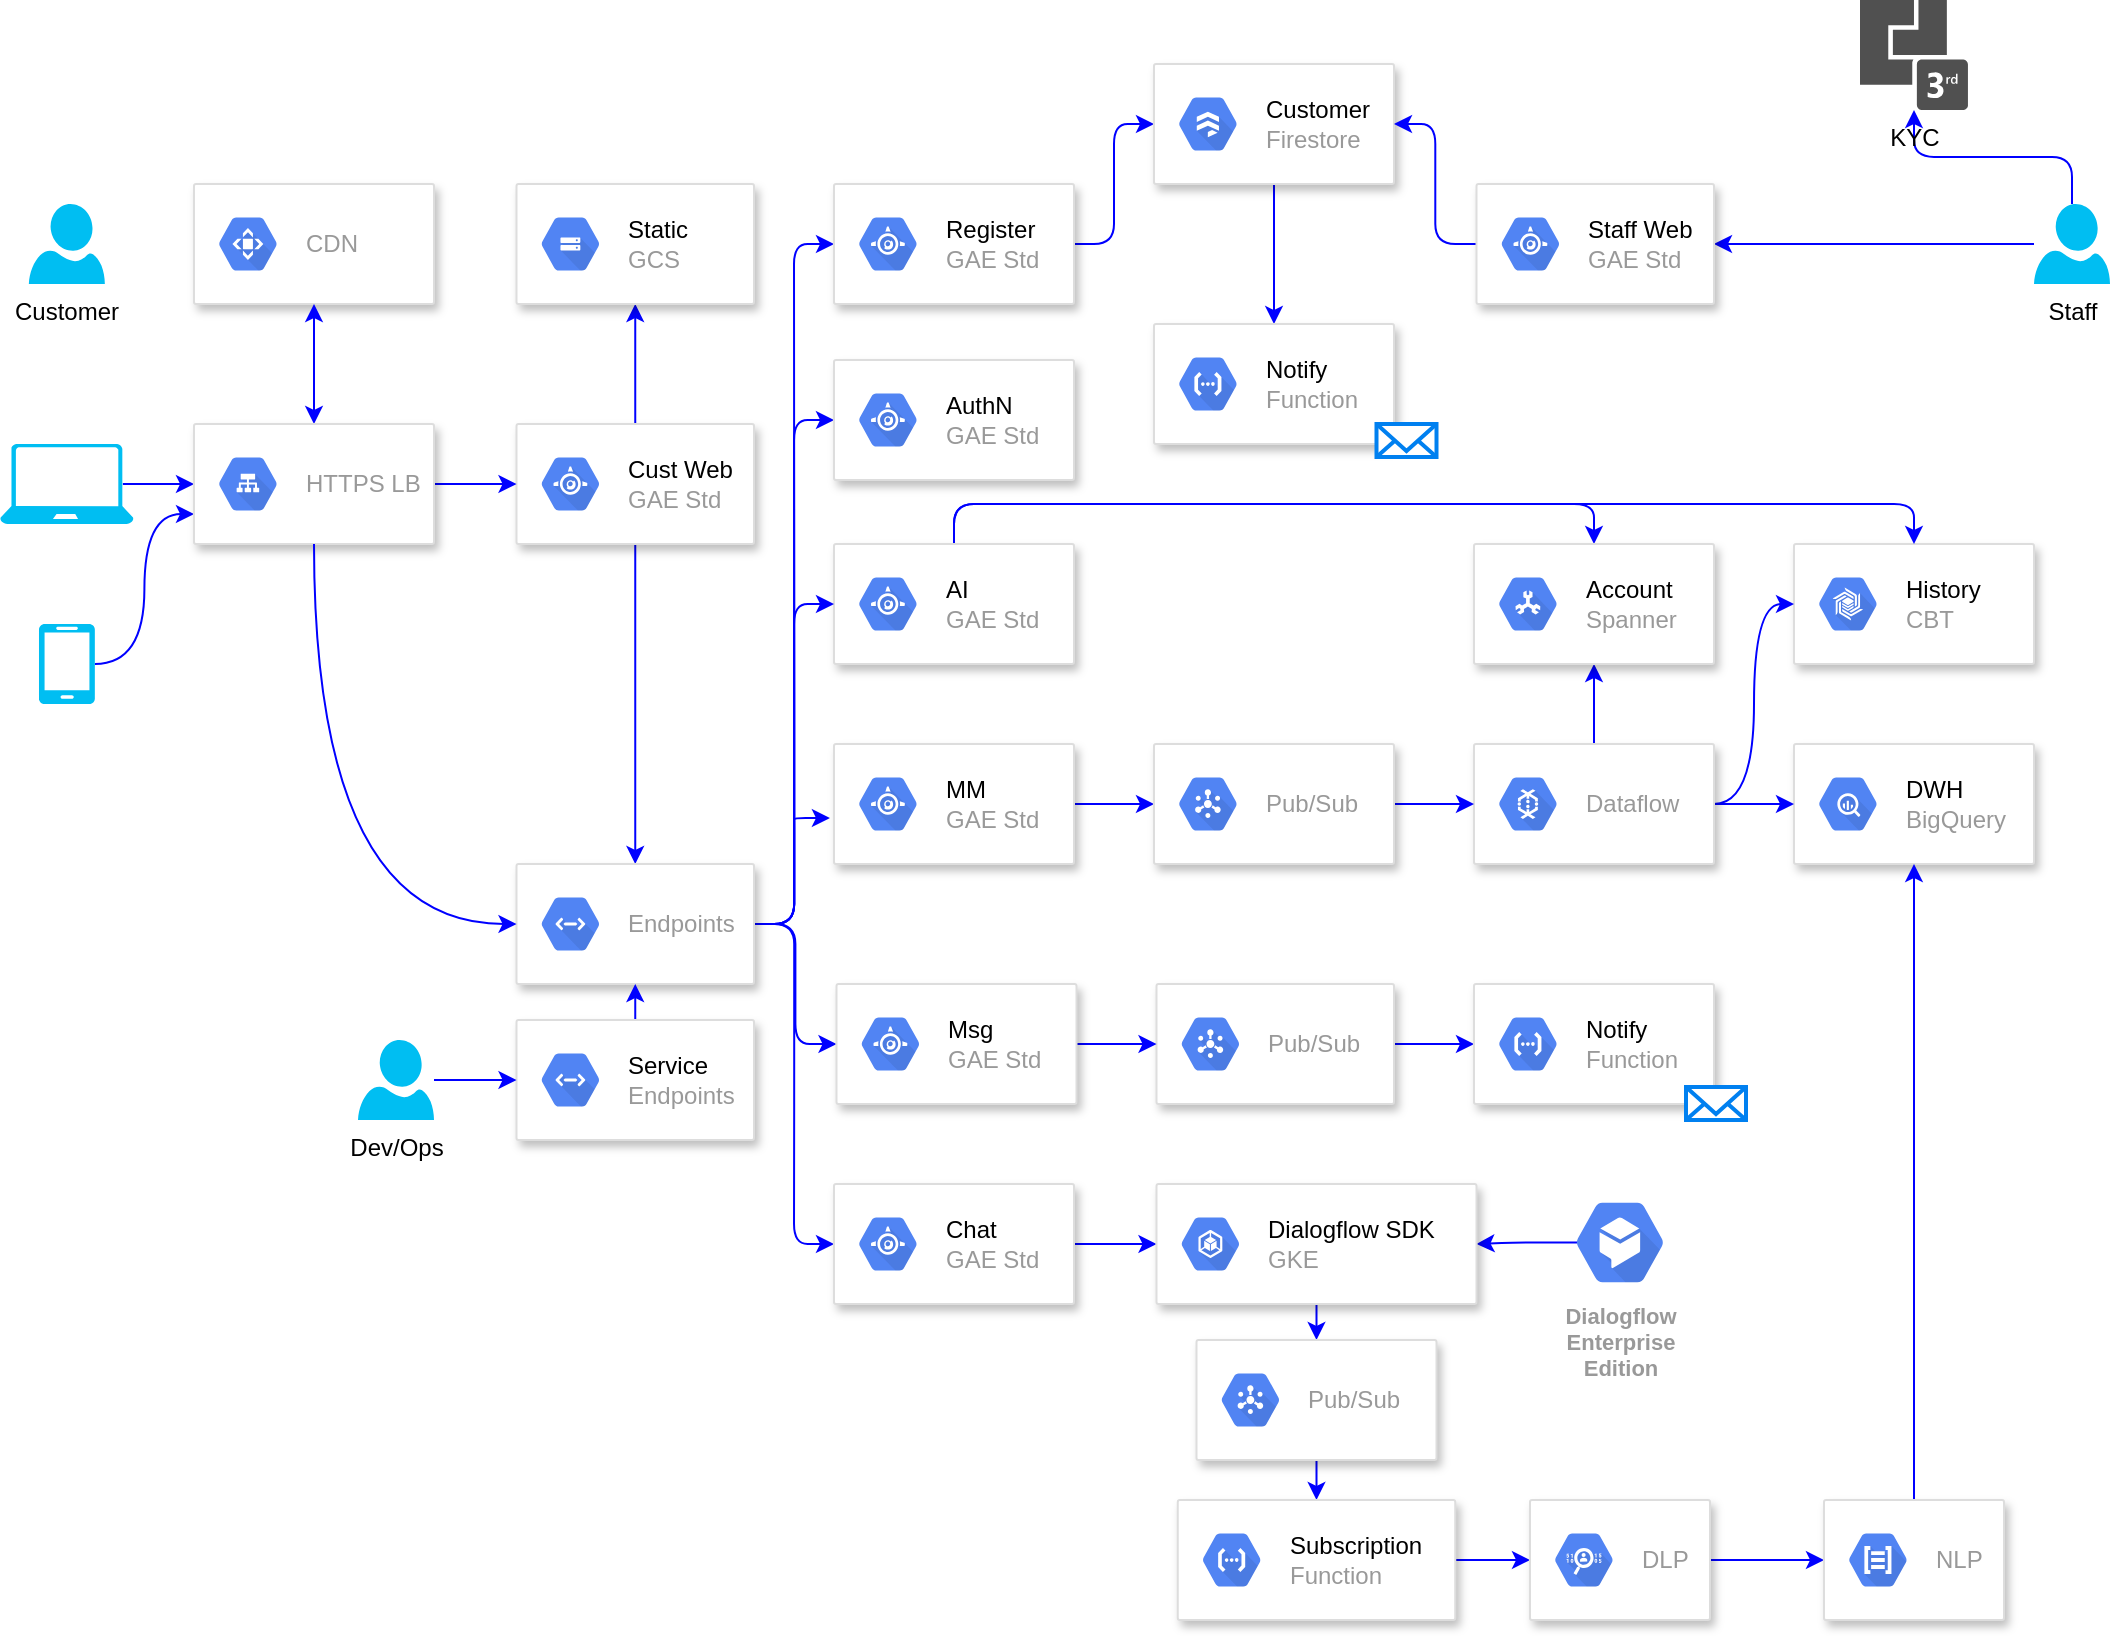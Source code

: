 <mxfile version="14.6.9" type="github" pages="2">
  <diagram id="7NOKJoxBeWocO0zpXVM_" name="MoonBank">
    <mxGraphModel dx="1420" dy="865" grid="1" gridSize="10" guides="1" tooltips="1" connect="1" arrows="1" fold="1" page="1" pageScale="1" pageWidth="1100" pageHeight="850" math="0" shadow="0">
      <root>
        <mxCell id="w8XVWNWsTbKyDXxL2xs8-0" />
        <mxCell id="w8XVWNWsTbKyDXxL2xs8-1" parent="w8XVWNWsTbKyDXxL2xs8-0" />
        <mxCell id="w8XVWNWsTbKyDXxL2xs8-16" value="" style="strokeColor=#dddddd;shadow=1;strokeWidth=1;rounded=1;absoluteArcSize=1;arcSize=2;" parent="w8XVWNWsTbKyDXxL2xs8-1" vertex="1">
          <mxGeometry x="920" y="282" width="120" height="60" as="geometry" />
        </mxCell>
        <mxCell id="w8XVWNWsTbKyDXxL2xs8-17" value="&lt;font color=&quot;#000000&quot;&gt;History&lt;br&gt;&lt;/font&gt;CBT" style="dashed=0;connectable=0;html=1;fillColor=#5184F3;strokeColor=none;shape=mxgraph.gcp2.hexIcon;prIcon=cloud_bigtable;part=1;labelPosition=right;verticalLabelPosition=middle;align=left;verticalAlign=middle;spacingLeft=5;fontColor=#999999;fontSize=12;" parent="w8XVWNWsTbKyDXxL2xs8-16" vertex="1">
          <mxGeometry y="0.5" width="44" height="39" relative="1" as="geometry">
            <mxPoint x="5" y="-19.5" as="offset" />
          </mxGeometry>
        </mxCell>
        <mxCell id="w8XVWNWsTbKyDXxL2xs8-22" value="" style="strokeColor=#dddddd;shadow=1;strokeWidth=1;rounded=1;absoluteArcSize=1;arcSize=2;" parent="w8XVWNWsTbKyDXxL2xs8-1" vertex="1">
          <mxGeometry x="920" y="382" width="120" height="60" as="geometry" />
        </mxCell>
        <mxCell id="w8XVWNWsTbKyDXxL2xs8-23" value="&lt;font color=&quot;#000000&quot;&gt;DWH&lt;/font&gt;&lt;br&gt;BigQuery" style="dashed=0;connectable=0;html=1;fillColor=#5184F3;strokeColor=none;shape=mxgraph.gcp2.hexIcon;prIcon=bigquery;part=1;labelPosition=right;verticalLabelPosition=middle;align=left;verticalAlign=middle;spacingLeft=5;fontColor=#999999;fontSize=12;" parent="w8XVWNWsTbKyDXxL2xs8-22" vertex="1">
          <mxGeometry y="0.5" width="44" height="39" relative="1" as="geometry">
            <mxPoint x="5" y="-19.5" as="offset" />
          </mxGeometry>
        </mxCell>
        <mxCell id="Zwh_xfM-_3h61Ws-3dWn-141" style="edgeStyle=orthogonalEdgeStyle;curved=1;orthogonalLoop=1;jettySize=auto;html=1;exitX=1;exitY=0.5;exitDx=0;exitDy=0;entryX=0;entryY=0.5;entryDx=0;entryDy=0;startArrow=none;startFill=0;strokeColor=#0000FF;" parent="w8XVWNWsTbKyDXxL2xs8-1" source="w8XVWNWsTbKyDXxL2xs8-24" target="w8XVWNWsTbKyDXxL2xs8-16" edge="1">
          <mxGeometry relative="1" as="geometry" />
        </mxCell>
        <mxCell id="Zwh_xfM-_3h61Ws-3dWn-147" style="edgeStyle=orthogonalEdgeStyle;rounded=1;orthogonalLoop=1;jettySize=auto;html=1;exitX=0.5;exitY=0;exitDx=0;exitDy=0;entryX=0.5;entryY=1;entryDx=0;entryDy=0;startArrow=none;startFill=0;strokeColor=#0000FF;" parent="w8XVWNWsTbKyDXxL2xs8-1" source="w8XVWNWsTbKyDXxL2xs8-24" target="Zwh_xfM-_3h61Ws-3dWn-102" edge="1">
          <mxGeometry relative="1" as="geometry" />
        </mxCell>
        <mxCell id="Zwh_xfM-_3h61Ws-3dWn-148" style="edgeStyle=orthogonalEdgeStyle;rounded=1;orthogonalLoop=1;jettySize=auto;html=1;exitX=1;exitY=0.5;exitDx=0;exitDy=0;entryX=0;entryY=0.5;entryDx=0;entryDy=0;startArrow=none;startFill=0;strokeColor=#0000FF;" parent="w8XVWNWsTbKyDXxL2xs8-1" source="w8XVWNWsTbKyDXxL2xs8-24" target="w8XVWNWsTbKyDXxL2xs8-22" edge="1">
          <mxGeometry relative="1" as="geometry" />
        </mxCell>
        <mxCell id="w8XVWNWsTbKyDXxL2xs8-24" value="" style="strokeColor=#dddddd;shadow=1;strokeWidth=1;rounded=1;absoluteArcSize=1;arcSize=2;" parent="w8XVWNWsTbKyDXxL2xs8-1" vertex="1">
          <mxGeometry x="760" y="382" width="120" height="60" as="geometry" />
        </mxCell>
        <mxCell id="w8XVWNWsTbKyDXxL2xs8-25" value="Dataflow" style="dashed=0;connectable=0;html=1;fillColor=#5184F3;strokeColor=none;shape=mxgraph.gcp2.hexIcon;prIcon=cloud_dataflow;part=1;labelPosition=right;verticalLabelPosition=middle;align=left;verticalAlign=middle;spacingLeft=5;fontColor=#999999;fontSize=12;" parent="w8XVWNWsTbKyDXxL2xs8-24" vertex="1">
          <mxGeometry y="0.5" width="44" height="39" relative="1" as="geometry">
            <mxPoint x="5" y="-19.5" as="offset" />
          </mxGeometry>
        </mxCell>
        <mxCell id="Zwh_xfM-_3h61Ws-3dWn-192" style="edgeStyle=orthogonalEdgeStyle;rounded=1;orthogonalLoop=1;jettySize=auto;html=1;exitX=1;exitY=0.5;exitDx=0;exitDy=0;entryX=0;entryY=0.5;entryDx=0;entryDy=0;startArrow=none;startFill=0;strokeColor=#0000FF;" parent="w8XVWNWsTbKyDXxL2xs8-1" source="w8XVWNWsTbKyDXxL2xs8-26" target="Zwh_xfM-_3h61Ws-3dWn-190" edge="1">
          <mxGeometry relative="1" as="geometry" />
        </mxCell>
        <mxCell id="w8XVWNWsTbKyDXxL2xs8-26" value="" style="strokeColor=#dddddd;shadow=1;strokeWidth=1;rounded=1;absoluteArcSize=1;arcSize=2;" parent="w8XVWNWsTbKyDXxL2xs8-1" vertex="1">
          <mxGeometry x="601.25" y="502" width="118.75" height="60" as="geometry" />
        </mxCell>
        <mxCell id="w8XVWNWsTbKyDXxL2xs8-27" value="Pub/Sub" style="dashed=0;connectable=0;html=1;fillColor=#5184F3;strokeColor=none;shape=mxgraph.gcp2.hexIcon;prIcon=cloud_pubsub;part=1;labelPosition=right;verticalLabelPosition=middle;align=left;verticalAlign=middle;spacingLeft=5;fontColor=#999999;fontSize=12;" parent="w8XVWNWsTbKyDXxL2xs8-26" vertex="1">
          <mxGeometry y="0.5" width="44" height="39" relative="1" as="geometry">
            <mxPoint x="5" y="-19.5" as="offset" />
          </mxGeometry>
        </mxCell>
        <mxCell id="Zwh_xfM-_3h61Ws-3dWn-182" style="edgeStyle=orthogonalEdgeStyle;rounded=1;orthogonalLoop=1;jettySize=auto;html=1;exitX=0.175;exitY=0.5;exitDx=0;exitDy=0;exitPerimeter=0;entryX=1;entryY=0.5;entryDx=0;entryDy=0;startArrow=none;startFill=0;strokeColor=#0000FF;" parent="w8XVWNWsTbKyDXxL2xs8-1" source="w8XVWNWsTbKyDXxL2xs8-30" target="Zwh_xfM-_3h61Ws-3dWn-178" edge="1">
          <mxGeometry relative="1" as="geometry" />
        </mxCell>
        <mxCell id="w8XVWNWsTbKyDXxL2xs8-30" value="Dialogflow&#xa;Enterprise&#xa;Edition" style="html=1;fillColor=#5184F3;strokeColor=none;verticalAlign=top;labelPosition=center;verticalLabelPosition=bottom;align=center;spacingTop=-6;fontSize=11;fontStyle=1;fontColor=#999999;shape=mxgraph.gcp2.hexIcon;prIcon=dialogflow_enterprise_edition" parent="w8XVWNWsTbKyDXxL2xs8-1" vertex="1">
          <mxGeometry x="800" y="602" width="66" height="58.5" as="geometry" />
        </mxCell>
        <mxCell id="w8XVWNWsTbKyDXxL2xs8-38" style="edgeStyle=orthogonalEdgeStyle;rounded=0;orthogonalLoop=1;jettySize=auto;html=1;exitX=0.5;exitY=1;exitDx=0;exitDy=0;entryX=0.5;entryY=1;entryDx=0;entryDy=0;entryPerimeter=0;" parent="w8XVWNWsTbKyDXxL2xs8-1" edge="1">
          <mxGeometry relative="1" as="geometry">
            <mxPoint x="800" y="259.47" as="targetPoint" />
          </mxGeometry>
        </mxCell>
        <mxCell id="Zwh_xfM-_3h61Ws-3dWn-4" value="Customer" style="verticalLabelPosition=bottom;html=1;verticalAlign=top;align=center;strokeColor=none;fillColor=#00BEF2;shape=mxgraph.azure.user;" parent="w8XVWNWsTbKyDXxL2xs8-1" vertex="1">
          <mxGeometry x="37.42" y="112" width="38" height="40" as="geometry" />
        </mxCell>
        <mxCell id="Zwh_xfM-_3h61Ws-3dWn-88" style="edgeStyle=orthogonalEdgeStyle;curved=1;orthogonalLoop=1;jettySize=auto;html=1;exitX=0.5;exitY=0;exitDx=0;exitDy=0;startArrow=none;startFill=0;strokeColor=#0000FF;entryX=0.5;entryY=1;entryDx=0;entryDy=0;" parent="w8XVWNWsTbKyDXxL2xs8-1" source="Zwh_xfM-_3h61Ws-3dWn-10" target="Zwh_xfM-_3h61Ws-3dWn-14" edge="1">
          <mxGeometry relative="1" as="geometry">
            <mxPoint x="341" y="192" as="targetPoint" />
          </mxGeometry>
        </mxCell>
        <mxCell id="Zwh_xfM-_3h61Ws-3dWn-101" style="edgeStyle=orthogonalEdgeStyle;rounded=1;orthogonalLoop=1;jettySize=auto;html=1;startArrow=none;startFill=0;strokeColor=#0000FF;" parent="w8XVWNWsTbKyDXxL2xs8-1" source="Zwh_xfM-_3h61Ws-3dWn-10" target="Zwh_xfM-_3h61Ws-3dWn-43" edge="1">
          <mxGeometry relative="1" as="geometry" />
        </mxCell>
        <mxCell id="Zwh_xfM-_3h61Ws-3dWn-10" value="" style="strokeColor=#dddddd;shadow=1;strokeWidth=1;rounded=1;absoluteArcSize=1;arcSize=2;" parent="w8XVWNWsTbKyDXxL2xs8-1" vertex="1">
          <mxGeometry x="281.25" y="222" width="118.75" height="60" as="geometry" />
        </mxCell>
        <mxCell id="Zwh_xfM-_3h61Ws-3dWn-11" value="&lt;font color=&quot;#000000&quot;&gt;Cust Web&lt;/font&gt;&lt;br&gt;GAE Std" style="dashed=0;connectable=0;html=1;fillColor=#5184F3;strokeColor=none;shape=mxgraph.gcp2.hexIcon;prIcon=app_engine;part=1;labelPosition=right;verticalLabelPosition=middle;align=left;verticalAlign=middle;spacingLeft=5;fontColor=#999999;fontSize=12;" parent="Zwh_xfM-_3h61Ws-3dWn-10" vertex="1">
          <mxGeometry y="0.5" width="44" height="39" relative="1" as="geometry">
            <mxPoint x="5" y="-19.5" as="offset" />
          </mxGeometry>
        </mxCell>
        <mxCell id="Zwh_xfM-_3h61Ws-3dWn-14" value="" style="strokeColor=#dddddd;shadow=1;strokeWidth=1;rounded=1;absoluteArcSize=1;arcSize=2;" parent="w8XVWNWsTbKyDXxL2xs8-1" vertex="1">
          <mxGeometry x="281.25" y="102" width="118.75" height="60" as="geometry" />
        </mxCell>
        <mxCell id="Zwh_xfM-_3h61Ws-3dWn-15" value="&lt;font color=&quot;#000000&quot;&gt;Static&lt;/font&gt;&lt;br&gt;GCS" style="dashed=0;connectable=0;html=1;fillColor=#5184F3;strokeColor=none;shape=mxgraph.gcp2.hexIcon;prIcon=cloud_storage;part=1;labelPosition=right;verticalLabelPosition=middle;align=left;verticalAlign=middle;spacingLeft=5;fontColor=#999999;fontSize=12;" parent="Zwh_xfM-_3h61Ws-3dWn-14" vertex="1">
          <mxGeometry y="0.5" width="44" height="39" relative="1" as="geometry">
            <mxPoint x="5" y="-19.5" as="offset" />
          </mxGeometry>
        </mxCell>
        <mxCell id="Zwh_xfM-_3h61Ws-3dWn-79" style="edgeStyle=orthogonalEdgeStyle;curved=1;orthogonalLoop=1;jettySize=auto;html=1;exitX=1;exitY=0.5;exitDx=0;exitDy=0;exitPerimeter=0;entryX=0;entryY=0.75;entryDx=0;entryDy=0;startArrow=none;startFill=0;strokeColor=#0000FF;" parent="w8XVWNWsTbKyDXxL2xs8-1" source="Zwh_xfM-_3h61Ws-3dWn-30" target="Zwh_xfM-_3h61Ws-3dWn-69" edge="1">
          <mxGeometry relative="1" as="geometry" />
        </mxCell>
        <mxCell id="Zwh_xfM-_3h61Ws-3dWn-30" value="" style="verticalLabelPosition=bottom;html=1;verticalAlign=top;align=center;strokeColor=none;fillColor=#00BEF2;shape=mxgraph.azure.mobile;pointerEvents=1;" parent="w8XVWNWsTbKyDXxL2xs8-1" vertex="1">
          <mxGeometry x="42.42" y="322" width="28" height="40" as="geometry" />
        </mxCell>
        <mxCell id="Zwh_xfM-_3h61Ws-3dWn-72" style="edgeStyle=orthogonalEdgeStyle;curved=1;orthogonalLoop=1;jettySize=auto;html=1;exitX=0.92;exitY=0.5;exitDx=0;exitDy=0;exitPerimeter=0;entryX=0;entryY=0.5;entryDx=0;entryDy=0;strokeColor=#0000FF;" parent="w8XVWNWsTbKyDXxL2xs8-1" source="Zwh_xfM-_3h61Ws-3dWn-33" target="Zwh_xfM-_3h61Ws-3dWn-69" edge="1">
          <mxGeometry relative="1" as="geometry" />
        </mxCell>
        <mxCell id="Zwh_xfM-_3h61Ws-3dWn-33" value="" style="verticalLabelPosition=bottom;html=1;verticalAlign=top;align=center;strokeColor=none;fillColor=#00BEF2;shape=mxgraph.azure.laptop;pointerEvents=1;" parent="w8XVWNWsTbKyDXxL2xs8-1" vertex="1">
          <mxGeometry x="23.09" y="232" width="66.66" height="40" as="geometry" />
        </mxCell>
        <mxCell id="Zwh_xfM-_3h61Ws-3dWn-67" value="" style="strokeColor=#dddddd;shadow=1;strokeWidth=1;rounded=1;absoluteArcSize=1;arcSize=2;" parent="w8XVWNWsTbKyDXxL2xs8-1" vertex="1">
          <mxGeometry x="120" y="102" width="120" height="60" as="geometry" />
        </mxCell>
        <mxCell id="Zwh_xfM-_3h61Ws-3dWn-68" value="CDN" style="dashed=0;connectable=0;html=1;fillColor=#5184F3;strokeColor=none;shape=mxgraph.gcp2.hexIcon;prIcon=cloud_cdn;part=1;labelPosition=right;verticalLabelPosition=middle;align=left;verticalAlign=middle;spacingLeft=5;fontColor=#999999;fontSize=12;" parent="Zwh_xfM-_3h61Ws-3dWn-67" vertex="1">
          <mxGeometry y="0.5" width="44" height="39" relative="1" as="geometry">
            <mxPoint x="5" y="-19.5" as="offset" />
          </mxGeometry>
        </mxCell>
        <mxCell id="Zwh_xfM-_3h61Ws-3dWn-74" style="edgeStyle=orthogonalEdgeStyle;curved=1;orthogonalLoop=1;jettySize=auto;html=1;exitX=0.5;exitY=0;exitDx=0;exitDy=0;entryX=0.5;entryY=1;entryDx=0;entryDy=0;strokeColor=#0000FF;startArrow=classic;startFill=1;" parent="w8XVWNWsTbKyDXxL2xs8-1" source="Zwh_xfM-_3h61Ws-3dWn-69" target="Zwh_xfM-_3h61Ws-3dWn-67" edge="1">
          <mxGeometry relative="1" as="geometry" />
        </mxCell>
        <mxCell id="Zwh_xfM-_3h61Ws-3dWn-87" style="edgeStyle=orthogonalEdgeStyle;curved=1;orthogonalLoop=1;jettySize=auto;html=1;exitX=1;exitY=0.5;exitDx=0;exitDy=0;entryX=0;entryY=0.5;entryDx=0;entryDy=0;startArrow=none;startFill=0;strokeColor=#0000FF;" parent="w8XVWNWsTbKyDXxL2xs8-1" source="Zwh_xfM-_3h61Ws-3dWn-69" target="Zwh_xfM-_3h61Ws-3dWn-10" edge="1">
          <mxGeometry relative="1" as="geometry" />
        </mxCell>
        <mxCell id="Zwh_xfM-_3h61Ws-3dWn-69" value="" style="strokeColor=#dddddd;shadow=1;strokeWidth=1;rounded=1;absoluteArcSize=1;arcSize=2;" parent="w8XVWNWsTbKyDXxL2xs8-1" vertex="1">
          <mxGeometry x="120" y="222" width="120" height="60" as="geometry" />
        </mxCell>
        <mxCell id="Zwh_xfM-_3h61Ws-3dWn-70" value="HTTPS LB" style="dashed=0;connectable=0;html=1;fillColor=#5184F3;strokeColor=none;shape=mxgraph.gcp2.hexIcon;prIcon=cloud_load_balancing;part=1;labelPosition=right;verticalLabelPosition=middle;align=left;verticalAlign=middle;spacingLeft=5;fontColor=#999999;fontSize=12;" parent="Zwh_xfM-_3h61Ws-3dWn-69" vertex="1">
          <mxGeometry y="0.5" width="44" height="39" relative="1" as="geometry">
            <mxPoint x="5" y="-19.5" as="offset" />
          </mxGeometry>
        </mxCell>
        <mxCell id="Zwh_xfM-_3h61Ws-3dWn-144" style="edgeStyle=orthogonalEdgeStyle;rounded=1;orthogonalLoop=1;jettySize=auto;html=1;exitX=0.5;exitY=0;exitDx=0;exitDy=0;entryX=0.5;entryY=0;entryDx=0;entryDy=0;startArrow=none;startFill=0;strokeColor=#0000FF;" parent="w8XVWNWsTbKyDXxL2xs8-1" source="Zwh_xfM-_3h61Ws-3dWn-23" target="Zwh_xfM-_3h61Ws-3dWn-102" edge="1">
          <mxGeometry relative="1" as="geometry" />
        </mxCell>
        <mxCell id="Zwh_xfM-_3h61Ws-3dWn-146" style="edgeStyle=orthogonalEdgeStyle;rounded=1;orthogonalLoop=1;jettySize=auto;html=1;exitX=0.5;exitY=0;exitDx=0;exitDy=0;entryX=0.5;entryY=0;entryDx=0;entryDy=0;startArrow=none;startFill=0;strokeColor=#0000FF;" parent="w8XVWNWsTbKyDXxL2xs8-1" source="Zwh_xfM-_3h61Ws-3dWn-23" target="w8XVWNWsTbKyDXxL2xs8-16" edge="1">
          <mxGeometry relative="1" as="geometry" />
        </mxCell>
        <mxCell id="Zwh_xfM-_3h61Ws-3dWn-23" value="" style="strokeColor=#dddddd;shadow=1;strokeWidth=1;rounded=1;absoluteArcSize=1;arcSize=2;" parent="w8XVWNWsTbKyDXxL2xs8-1" vertex="1">
          <mxGeometry x="440" y="282" width="120" height="60" as="geometry" />
        </mxCell>
        <mxCell id="Zwh_xfM-_3h61Ws-3dWn-24" value="&lt;font color=&quot;#000000&quot;&gt;AI&lt;/font&gt;&lt;br&gt;GAE Std" style="dashed=0;connectable=0;html=1;fillColor=#5184F3;strokeColor=none;shape=mxgraph.gcp2.hexIcon;prIcon=app_engine;part=1;labelPosition=right;verticalLabelPosition=middle;align=left;verticalAlign=middle;spacingLeft=5;fontColor=#999999;fontSize=12;" parent="Zwh_xfM-_3h61Ws-3dWn-23" vertex="1">
          <mxGeometry y="0.5" width="44" height="39" relative="1" as="geometry">
            <mxPoint x="5" y="-19.5" as="offset" />
          </mxGeometry>
        </mxCell>
        <mxCell id="Zwh_xfM-_3h61Ws-3dWn-97" style="edgeStyle=orthogonalEdgeStyle;orthogonalLoop=1;jettySize=auto;html=1;exitX=1;exitY=0.5;exitDx=0;exitDy=0;startArrow=none;startFill=0;strokeColor=#0000FF;rounded=1;entryX=0;entryY=0.5;entryDx=0;entryDy=0;" parent="w8XVWNWsTbKyDXxL2xs8-1" source="Zwh_xfM-_3h61Ws-3dWn-43" target="Zwh_xfM-_3h61Ws-3dWn-23" edge="1">
          <mxGeometry relative="1" as="geometry" />
        </mxCell>
        <mxCell id="Zwh_xfM-_3h61Ws-3dWn-110" style="edgeStyle=orthogonalEdgeStyle;orthogonalLoop=1;jettySize=auto;html=1;exitX=1;exitY=0.5;exitDx=0;exitDy=0;entryX=-0.017;entryY=0.617;entryDx=0;entryDy=0;entryPerimeter=0;startArrow=none;startFill=0;strokeColor=#0000FF;rounded=1;" parent="w8XVWNWsTbKyDXxL2xs8-1" source="Zwh_xfM-_3h61Ws-3dWn-43" target="Zwh_xfM-_3h61Ws-3dWn-46" edge="1">
          <mxGeometry relative="1" as="geometry" />
        </mxCell>
        <mxCell id="Zwh_xfM-_3h61Ws-3dWn-111" style="edgeStyle=orthogonalEdgeStyle;rounded=1;orthogonalLoop=1;jettySize=auto;html=1;exitX=1;exitY=0.5;exitDx=0;exitDy=0;startArrow=none;startFill=0;strokeColor=#0000FF;" parent="w8XVWNWsTbKyDXxL2xs8-1" source="Zwh_xfM-_3h61Ws-3dWn-43" target="Zwh_xfM-_3h61Ws-3dWn-93" edge="1">
          <mxGeometry relative="1" as="geometry" />
        </mxCell>
        <mxCell id="Zwh_xfM-_3h61Ws-3dWn-112" style="edgeStyle=orthogonalEdgeStyle;rounded=1;orthogonalLoop=1;jettySize=auto;html=1;exitX=1;exitY=0.5;exitDx=0;exitDy=0;entryX=0;entryY=0.5;entryDx=0;entryDy=0;startArrow=none;startFill=0;strokeColor=#0000FF;" parent="w8XVWNWsTbKyDXxL2xs8-1" source="Zwh_xfM-_3h61Ws-3dWn-43" target="Zwh_xfM-_3h61Ws-3dWn-95" edge="1">
          <mxGeometry relative="1" as="geometry" />
        </mxCell>
        <mxCell id="Zwh_xfM-_3h61Ws-3dWn-151" style="edgeStyle=orthogonalEdgeStyle;rounded=1;orthogonalLoop=1;jettySize=auto;html=1;exitX=1;exitY=0.5;exitDx=0;exitDy=0;entryX=0;entryY=0.5;entryDx=0;entryDy=0;startArrow=none;startFill=0;strokeColor=#0000FF;" parent="w8XVWNWsTbKyDXxL2xs8-1" source="Zwh_xfM-_3h61Ws-3dWn-43" target="Zwh_xfM-_3h61Ws-3dWn-149" edge="1">
          <mxGeometry relative="1" as="geometry" />
        </mxCell>
        <mxCell id="Zwh_xfM-_3h61Ws-3dWn-212" style="edgeStyle=orthogonalEdgeStyle;rounded=1;orthogonalLoop=1;jettySize=auto;html=1;exitX=1;exitY=0.5;exitDx=0;exitDy=0;entryX=0;entryY=0.5;entryDx=0;entryDy=0;startArrow=none;startFill=0;strokeColor=#0000FF;" parent="w8XVWNWsTbKyDXxL2xs8-1" source="Zwh_xfM-_3h61Ws-3dWn-43" target="Zwh_xfM-_3h61Ws-3dWn-209" edge="1">
          <mxGeometry relative="1" as="geometry" />
        </mxCell>
        <mxCell id="Zwh_xfM-_3h61Ws-3dWn-43" value="" style="strokeColor=#dddddd;shadow=1;strokeWidth=1;rounded=1;absoluteArcSize=1;arcSize=2;" parent="w8XVWNWsTbKyDXxL2xs8-1" vertex="1">
          <mxGeometry x="281.25" y="442" width="118.75" height="60" as="geometry" />
        </mxCell>
        <mxCell id="Zwh_xfM-_3h61Ws-3dWn-44" value="Endpoints" style="dashed=0;connectable=0;html=1;fillColor=#5184F3;strokeColor=none;shape=mxgraph.gcp2.hexIcon;prIcon=cloud_endpoints;part=1;labelPosition=right;verticalLabelPosition=middle;align=left;verticalAlign=middle;spacingLeft=5;fontColor=#999999;fontSize=12;" parent="Zwh_xfM-_3h61Ws-3dWn-43" vertex="1">
          <mxGeometry y="0.5" width="44" height="39" relative="1" as="geometry">
            <mxPoint x="5" y="-19.5" as="offset" />
          </mxGeometry>
        </mxCell>
        <mxCell id="Zwh_xfM-_3h61Ws-3dWn-136" style="edgeStyle=orthogonalEdgeStyle;curved=1;orthogonalLoop=1;jettySize=auto;html=1;exitX=1;exitY=0.5;exitDx=0;exitDy=0;startArrow=none;startFill=0;strokeColor=#0000FF;" parent="w8XVWNWsTbKyDXxL2xs8-1" source="Zwh_xfM-_3h61Ws-3dWn-46" target="Zwh_xfM-_3h61Ws-3dWn-122" edge="1">
          <mxGeometry relative="1" as="geometry" />
        </mxCell>
        <mxCell id="Zwh_xfM-_3h61Ws-3dWn-46" value="" style="strokeColor=#dddddd;shadow=1;strokeWidth=1;rounded=1;absoluteArcSize=1;arcSize=2;" parent="w8XVWNWsTbKyDXxL2xs8-1" vertex="1">
          <mxGeometry x="440" y="382" width="120" height="60" as="geometry" />
        </mxCell>
        <mxCell id="Zwh_xfM-_3h61Ws-3dWn-47" value="&lt;font color=&quot;#000000&quot;&gt;MM&lt;/font&gt;&lt;br&gt;GAE Std" style="dashed=0;connectable=0;html=1;fillColor=#5184F3;strokeColor=none;shape=mxgraph.gcp2.hexIcon;prIcon=app_engine;part=1;labelPosition=right;verticalLabelPosition=middle;align=left;verticalAlign=middle;spacingLeft=5;fontColor=#999999;fontSize=12;" parent="Zwh_xfM-_3h61Ws-3dWn-46" vertex="1">
          <mxGeometry y="0.5" width="44" height="39" relative="1" as="geometry">
            <mxPoint x="5" y="-19.5" as="offset" />
          </mxGeometry>
        </mxCell>
        <mxCell id="Zwh_xfM-_3h61Ws-3dWn-83" style="edgeStyle=orthogonalEdgeStyle;curved=1;orthogonalLoop=1;jettySize=auto;html=1;exitX=0.5;exitY=1;exitDx=0;exitDy=0;entryX=0;entryY=0.5;entryDx=0;entryDy=0;startArrow=none;startFill=0;strokeColor=#0000FF;" parent="w8XVWNWsTbKyDXxL2xs8-1" source="Zwh_xfM-_3h61Ws-3dWn-69" target="Zwh_xfM-_3h61Ws-3dWn-43" edge="1">
          <mxGeometry relative="1" as="geometry" />
        </mxCell>
        <mxCell id="Zwh_xfM-_3h61Ws-3dWn-189" style="edgeStyle=orthogonalEdgeStyle;rounded=1;orthogonalLoop=1;jettySize=auto;html=1;exitX=1;exitY=0.5;exitDx=0;exitDy=0;entryX=0;entryY=0.5;entryDx=0;entryDy=0;startArrow=none;startFill=0;strokeColor=#0000FF;" parent="w8XVWNWsTbKyDXxL2xs8-1" source="Zwh_xfM-_3h61Ws-3dWn-93" target="w8XVWNWsTbKyDXxL2xs8-26" edge="1">
          <mxGeometry relative="1" as="geometry" />
        </mxCell>
        <mxCell id="Zwh_xfM-_3h61Ws-3dWn-93" value="" style="strokeColor=#dddddd;shadow=1;strokeWidth=1;rounded=1;absoluteArcSize=1;arcSize=2;" parent="w8XVWNWsTbKyDXxL2xs8-1" vertex="1">
          <mxGeometry x="441.25" y="502" width="120" height="60" as="geometry" />
        </mxCell>
        <mxCell id="Zwh_xfM-_3h61Ws-3dWn-94" value="&lt;font color=&quot;#000000&quot;&gt;Msg&lt;/font&gt;&lt;br&gt;GAE Std" style="dashed=0;connectable=0;html=1;fillColor=#5184F3;strokeColor=none;shape=mxgraph.gcp2.hexIcon;prIcon=app_engine;part=1;labelPosition=right;verticalLabelPosition=middle;align=left;verticalAlign=middle;spacingLeft=5;fontColor=#999999;fontSize=12;" parent="Zwh_xfM-_3h61Ws-3dWn-93" vertex="1">
          <mxGeometry y="0.5" width="44" height="39" relative="1" as="geometry">
            <mxPoint x="5" y="-19.5" as="offset" />
          </mxGeometry>
        </mxCell>
        <mxCell id="Zwh_xfM-_3h61Ws-3dWn-181" style="edgeStyle=orthogonalEdgeStyle;rounded=1;orthogonalLoop=1;jettySize=auto;html=1;exitX=1;exitY=0.5;exitDx=0;exitDy=0;entryX=0;entryY=0.5;entryDx=0;entryDy=0;startArrow=none;startFill=0;strokeColor=#0000FF;" parent="w8XVWNWsTbKyDXxL2xs8-1" source="Zwh_xfM-_3h61Ws-3dWn-95" target="Zwh_xfM-_3h61Ws-3dWn-178" edge="1">
          <mxGeometry relative="1" as="geometry" />
        </mxCell>
        <mxCell id="Zwh_xfM-_3h61Ws-3dWn-95" value="" style="strokeColor=#dddddd;shadow=1;strokeWidth=1;rounded=1;absoluteArcSize=1;arcSize=2;" parent="w8XVWNWsTbKyDXxL2xs8-1" vertex="1">
          <mxGeometry x="440" y="602" width="120" height="60" as="geometry" />
        </mxCell>
        <mxCell id="Zwh_xfM-_3h61Ws-3dWn-96" value="&lt;font color=&quot;#000000&quot;&gt;Chat&lt;/font&gt;&lt;br&gt;GAE Std" style="dashed=0;connectable=0;html=1;fillColor=#5184F3;strokeColor=none;shape=mxgraph.gcp2.hexIcon;prIcon=app_engine;part=1;labelPosition=right;verticalLabelPosition=middle;align=left;verticalAlign=middle;spacingLeft=5;fontColor=#999999;fontSize=12;" parent="Zwh_xfM-_3h61Ws-3dWn-95" vertex="1">
          <mxGeometry y="0.5" width="44" height="39" relative="1" as="geometry">
            <mxPoint x="5" y="-19.5" as="offset" />
          </mxGeometry>
        </mxCell>
        <mxCell id="Zwh_xfM-_3h61Ws-3dWn-102" value="" style="strokeColor=#dddddd;shadow=1;strokeWidth=1;rounded=1;absoluteArcSize=1;arcSize=2;" parent="w8XVWNWsTbKyDXxL2xs8-1" vertex="1">
          <mxGeometry x="760" y="282" width="120" height="60" as="geometry" />
        </mxCell>
        <mxCell id="Zwh_xfM-_3h61Ws-3dWn-103" value="&lt;font color=&quot;#000000&quot;&gt;Account&lt;/font&gt;&lt;br&gt;Spanner" style="dashed=0;connectable=0;html=1;fillColor=#5184F3;strokeColor=none;shape=mxgraph.gcp2.hexIcon;prIcon=cloud_spanner;part=1;labelPosition=right;verticalLabelPosition=middle;align=left;verticalAlign=middle;spacingLeft=5;fontColor=#999999;fontSize=12;" parent="Zwh_xfM-_3h61Ws-3dWn-102" vertex="1">
          <mxGeometry y="0.5" width="44" height="39" relative="1" as="geometry">
            <mxPoint x="5" y="-19.5" as="offset" />
          </mxGeometry>
        </mxCell>
        <mxCell id="Zwh_xfM-_3h61Ws-3dWn-137" style="edgeStyle=orthogonalEdgeStyle;curved=1;orthogonalLoop=1;jettySize=auto;html=1;exitX=1;exitY=0.5;exitDx=0;exitDy=0;entryX=0;entryY=0.5;entryDx=0;entryDy=0;startArrow=none;startFill=0;strokeColor=#0000FF;" parent="w8XVWNWsTbKyDXxL2xs8-1" source="Zwh_xfM-_3h61Ws-3dWn-122" target="w8XVWNWsTbKyDXxL2xs8-24" edge="1">
          <mxGeometry relative="1" as="geometry" />
        </mxCell>
        <mxCell id="Zwh_xfM-_3h61Ws-3dWn-122" value="" style="strokeColor=#dddddd;shadow=1;strokeWidth=1;rounded=1;absoluteArcSize=1;arcSize=2;" parent="w8XVWNWsTbKyDXxL2xs8-1" vertex="1">
          <mxGeometry x="600" y="382" width="120" height="60" as="geometry" />
        </mxCell>
        <mxCell id="Zwh_xfM-_3h61Ws-3dWn-123" value="Pub/Sub" style="dashed=0;connectable=0;html=1;fillColor=#5184F3;strokeColor=none;shape=mxgraph.gcp2.hexIcon;prIcon=cloud_pubsub;part=1;labelPosition=right;verticalLabelPosition=middle;align=left;verticalAlign=middle;spacingLeft=5;fontColor=#999999;fontSize=12;" parent="Zwh_xfM-_3h61Ws-3dWn-122" vertex="1">
          <mxGeometry y="0.5" width="44" height="39" relative="1" as="geometry">
            <mxPoint x="5" y="-19.5" as="offset" />
          </mxGeometry>
        </mxCell>
        <mxCell id="Zwh_xfM-_3h61Ws-3dWn-156" style="edgeStyle=orthogonalEdgeStyle;rounded=1;orthogonalLoop=1;jettySize=auto;html=1;exitX=1;exitY=0.5;exitDx=0;exitDy=0;entryX=0;entryY=0.5;entryDx=0;entryDy=0;startArrow=none;startFill=0;strokeColor=#0000FF;" parent="w8XVWNWsTbKyDXxL2xs8-1" source="Zwh_xfM-_3h61Ws-3dWn-149" target="Zwh_xfM-_3h61Ws-3dWn-152" edge="1">
          <mxGeometry relative="1" as="geometry" />
        </mxCell>
        <mxCell id="Zwh_xfM-_3h61Ws-3dWn-149" value="" style="strokeColor=#dddddd;shadow=1;strokeWidth=1;rounded=1;absoluteArcSize=1;arcSize=2;" parent="w8XVWNWsTbKyDXxL2xs8-1" vertex="1">
          <mxGeometry x="440" y="102" width="120" height="60" as="geometry" />
        </mxCell>
        <mxCell id="Zwh_xfM-_3h61Ws-3dWn-150" value="&lt;font color=&quot;#000000&quot;&gt;Register&lt;/font&gt;&lt;br&gt;GAE Std" style="dashed=0;connectable=0;html=1;fillColor=#5184F3;strokeColor=none;shape=mxgraph.gcp2.hexIcon;prIcon=app_engine;part=1;labelPosition=right;verticalLabelPosition=middle;align=left;verticalAlign=middle;spacingLeft=5;fontColor=#999999;fontSize=12;" parent="Zwh_xfM-_3h61Ws-3dWn-149" vertex="1">
          <mxGeometry y="0.5" width="44" height="39" relative="1" as="geometry">
            <mxPoint x="5" y="-19.5" as="offset" />
          </mxGeometry>
        </mxCell>
        <mxCell id="Zwh_xfM-_3h61Ws-3dWn-157" style="edgeStyle=orthogonalEdgeStyle;rounded=1;orthogonalLoop=1;jettySize=auto;html=1;exitX=0.5;exitY=1;exitDx=0;exitDy=0;startArrow=none;startFill=0;strokeColor=#0000FF;" parent="w8XVWNWsTbKyDXxL2xs8-1" source="Zwh_xfM-_3h61Ws-3dWn-152" target="Zwh_xfM-_3h61Ws-3dWn-154" edge="1">
          <mxGeometry relative="1" as="geometry">
            <mxPoint x="660" y="152" as="targetPoint" />
          </mxGeometry>
        </mxCell>
        <mxCell id="Zwh_xfM-_3h61Ws-3dWn-152" value="" style="strokeColor=#dddddd;shadow=1;strokeWidth=1;rounded=1;absoluteArcSize=1;arcSize=2;" parent="w8XVWNWsTbKyDXxL2xs8-1" vertex="1">
          <mxGeometry x="600" y="42" width="120" height="60" as="geometry" />
        </mxCell>
        <mxCell id="Zwh_xfM-_3h61Ws-3dWn-153" value="&lt;font color=&quot;#000000&quot;&gt;Customer&lt;/font&gt;&lt;br&gt;Firestore" style="dashed=0;connectable=0;html=1;fillColor=#5184F3;strokeColor=none;shape=mxgraph.gcp2.hexIcon;prIcon=cloud_firestore;part=1;labelPosition=right;verticalLabelPosition=middle;align=left;verticalAlign=middle;spacingLeft=5;fontColor=#999999;fontSize=12;" parent="Zwh_xfM-_3h61Ws-3dWn-152" vertex="1">
          <mxGeometry y="0.5" width="44" height="39" relative="1" as="geometry">
            <mxPoint x="5" y="-19.5" as="offset" />
          </mxGeometry>
        </mxCell>
        <mxCell id="Zwh_xfM-_3h61Ws-3dWn-154" value="" style="strokeColor=#dddddd;shadow=1;strokeWidth=1;rounded=1;absoluteArcSize=1;arcSize=2;" parent="w8XVWNWsTbKyDXxL2xs8-1" vertex="1">
          <mxGeometry x="600" y="172" width="120" height="60" as="geometry" />
        </mxCell>
        <mxCell id="Zwh_xfM-_3h61Ws-3dWn-155" value="&lt;font color=&quot;#000000&quot;&gt;Notify&lt;/font&gt;&lt;br&gt;Function" style="dashed=0;connectable=0;html=1;fillColor=#5184F3;strokeColor=none;shape=mxgraph.gcp2.hexIcon;prIcon=cloud_functions;part=1;labelPosition=right;verticalLabelPosition=middle;align=left;verticalAlign=middle;spacingLeft=5;fontColor=#999999;fontSize=12;" parent="Zwh_xfM-_3h61Ws-3dWn-154" vertex="1">
          <mxGeometry y="0.5" width="44" height="39" relative="1" as="geometry">
            <mxPoint x="5" y="-19.5" as="offset" />
          </mxGeometry>
        </mxCell>
        <mxCell id="Zwh_xfM-_3h61Ws-3dWn-162" style="edgeStyle=orthogonalEdgeStyle;rounded=1;orthogonalLoop=1;jettySize=auto;html=1;entryX=1;entryY=0.5;entryDx=0;entryDy=0;startArrow=none;startFill=0;strokeColor=#0000FF;" parent="w8XVWNWsTbKyDXxL2xs8-1" source="Zwh_xfM-_3h61Ws-3dWn-158" target="Zwh_xfM-_3h61Ws-3dWn-159" edge="1">
          <mxGeometry relative="1" as="geometry" />
        </mxCell>
        <mxCell id="Zwh_xfM-_3h61Ws-3dWn-165" style="edgeStyle=orthogonalEdgeStyle;rounded=1;orthogonalLoop=1;jettySize=auto;html=1;exitX=0.5;exitY=0;exitDx=0;exitDy=0;exitPerimeter=0;startArrow=none;startFill=0;strokeColor=#0000FF;" parent="w8XVWNWsTbKyDXxL2xs8-1" source="Zwh_xfM-_3h61Ws-3dWn-158" target="Zwh_xfM-_3h61Ws-3dWn-163" edge="1">
          <mxGeometry relative="1" as="geometry" />
        </mxCell>
        <mxCell id="Zwh_xfM-_3h61Ws-3dWn-158" value="Staff" style="verticalLabelPosition=bottom;html=1;verticalAlign=top;align=center;strokeColor=none;fillColor=#00BEF2;shape=mxgraph.azure.user;" parent="w8XVWNWsTbKyDXxL2xs8-1" vertex="1">
          <mxGeometry x="1040" y="112" width="38" height="40" as="geometry" />
        </mxCell>
        <mxCell id="Zwh_xfM-_3h61Ws-3dWn-161" style="edgeStyle=orthogonalEdgeStyle;rounded=1;orthogonalLoop=1;jettySize=auto;html=1;exitX=0;exitY=0.5;exitDx=0;exitDy=0;entryX=1;entryY=0.5;entryDx=0;entryDy=0;startArrow=none;startFill=0;strokeColor=#0000FF;" parent="w8XVWNWsTbKyDXxL2xs8-1" source="Zwh_xfM-_3h61Ws-3dWn-159" target="Zwh_xfM-_3h61Ws-3dWn-152" edge="1">
          <mxGeometry relative="1" as="geometry" />
        </mxCell>
        <mxCell id="Zwh_xfM-_3h61Ws-3dWn-159" value="" style="strokeColor=#dddddd;shadow=1;strokeWidth=1;rounded=1;absoluteArcSize=1;arcSize=2;" parent="w8XVWNWsTbKyDXxL2xs8-1" vertex="1">
          <mxGeometry x="761.25" y="102" width="118.75" height="60" as="geometry" />
        </mxCell>
        <mxCell id="Zwh_xfM-_3h61Ws-3dWn-160" value="&lt;font color=&quot;#000000&quot;&gt;Staff Web&lt;/font&gt;&lt;br&gt;GAE Std" style="dashed=0;connectable=0;html=1;fillColor=#5184F3;strokeColor=none;shape=mxgraph.gcp2.hexIcon;prIcon=app_engine;part=1;labelPosition=right;verticalLabelPosition=middle;align=left;verticalAlign=middle;spacingLeft=5;fontColor=#999999;fontSize=12;" parent="Zwh_xfM-_3h61Ws-3dWn-159" vertex="1">
          <mxGeometry y="0.5" width="44" height="39" relative="1" as="geometry">
            <mxPoint x="5" y="-19.5" as="offset" />
          </mxGeometry>
        </mxCell>
        <mxCell id="Zwh_xfM-_3h61Ws-3dWn-163" value="KYC" style="pointerEvents=1;shadow=0;dashed=0;html=1;strokeColor=none;fillColor=#505050;labelPosition=center;verticalLabelPosition=bottom;verticalAlign=top;outlineConnect=0;align=center;shape=mxgraph.office.communications.3rd_party_integration;" parent="w8XVWNWsTbKyDXxL2xs8-1" vertex="1">
          <mxGeometry x="953" y="10" width="54" height="55" as="geometry" />
        </mxCell>
        <mxCell id="Zwh_xfM-_3h61Ws-3dWn-175" style="edgeStyle=orthogonalEdgeStyle;rounded=1;orthogonalLoop=1;jettySize=auto;html=1;exitX=0.5;exitY=0;exitDx=0;exitDy=0;entryX=0.5;entryY=1;entryDx=0;entryDy=0;startArrow=none;startFill=0;strokeColor=#0000FF;" parent="w8XVWNWsTbKyDXxL2xs8-1" source="Zwh_xfM-_3h61Ws-3dWn-166" target="Zwh_xfM-_3h61Ws-3dWn-43" edge="1">
          <mxGeometry relative="1" as="geometry" />
        </mxCell>
        <mxCell id="Zwh_xfM-_3h61Ws-3dWn-166" value="" style="strokeColor=#dddddd;shadow=1;strokeWidth=1;rounded=1;absoluteArcSize=1;arcSize=2;" parent="w8XVWNWsTbKyDXxL2xs8-1" vertex="1">
          <mxGeometry x="281.25" y="520" width="118.75" height="60" as="geometry" />
        </mxCell>
        <mxCell id="Zwh_xfM-_3h61Ws-3dWn-167" value="&lt;font color=&quot;#000000&quot;&gt;Service&lt;/font&gt;&lt;br&gt;Endpoints" style="dashed=0;connectable=0;html=1;fillColor=#5184F3;strokeColor=none;shape=mxgraph.gcp2.hexIcon;prIcon=cloud_endpoints;part=1;labelPosition=right;verticalLabelPosition=middle;align=left;verticalAlign=middle;spacingLeft=5;fontColor=#999999;fontSize=12;" parent="Zwh_xfM-_3h61Ws-3dWn-166" vertex="1">
          <mxGeometry y="0.5" width="44" height="39" relative="1" as="geometry">
            <mxPoint x="5" y="-19.5" as="offset" />
          </mxGeometry>
        </mxCell>
        <mxCell id="Zwh_xfM-_3h61Ws-3dWn-177" style="edgeStyle=orthogonalEdgeStyle;rounded=1;orthogonalLoop=1;jettySize=auto;html=1;startArrow=none;startFill=0;strokeColor=#0000FF;" parent="w8XVWNWsTbKyDXxL2xs8-1" source="Zwh_xfM-_3h61Ws-3dWn-172" target="Zwh_xfM-_3h61Ws-3dWn-166" edge="1">
          <mxGeometry relative="1" as="geometry" />
        </mxCell>
        <mxCell id="Zwh_xfM-_3h61Ws-3dWn-172" value="Dev/Ops" style="verticalLabelPosition=bottom;html=1;verticalAlign=top;align=center;strokeColor=none;fillColor=#00BEF2;shape=mxgraph.azure.user;" parent="w8XVWNWsTbKyDXxL2xs8-1" vertex="1">
          <mxGeometry x="202" y="530" width="38" height="40" as="geometry" />
        </mxCell>
        <mxCell id="Zwh_xfM-_3h61Ws-3dWn-185" style="edgeStyle=orthogonalEdgeStyle;rounded=1;orthogonalLoop=1;jettySize=auto;html=1;exitX=0.5;exitY=1;exitDx=0;exitDy=0;entryX=0.5;entryY=0;entryDx=0;entryDy=0;startArrow=none;startFill=0;strokeColor=#0000FF;" parent="w8XVWNWsTbKyDXxL2xs8-1" source="Zwh_xfM-_3h61Ws-3dWn-178" target="Zwh_xfM-_3h61Ws-3dWn-183" edge="1">
          <mxGeometry relative="1" as="geometry" />
        </mxCell>
        <mxCell id="Zwh_xfM-_3h61Ws-3dWn-178" value="" style="strokeColor=#dddddd;shadow=1;strokeWidth=1;rounded=1;absoluteArcSize=1;arcSize=2;" parent="w8XVWNWsTbKyDXxL2xs8-1" vertex="1">
          <mxGeometry x="601.25" y="602" width="160" height="60" as="geometry" />
        </mxCell>
        <mxCell id="Zwh_xfM-_3h61Ws-3dWn-179" value="&lt;font color=&quot;#000000&quot;&gt;Dialogflow SDK&lt;/font&gt;&lt;br&gt;GKE" style="dashed=0;connectable=0;html=1;fillColor=#5184F3;strokeColor=none;shape=mxgraph.gcp2.hexIcon;prIcon=container_engine;part=1;labelPosition=right;verticalLabelPosition=middle;align=left;verticalAlign=middle;spacingLeft=5;fontColor=#999999;fontSize=12;" parent="Zwh_xfM-_3h61Ws-3dWn-178" vertex="1">
          <mxGeometry y="0.5" width="44" height="39" relative="1" as="geometry">
            <mxPoint x="5" y="-19.5" as="offset" />
          </mxGeometry>
        </mxCell>
        <mxCell id="Zwh_xfM-_3h61Ws-3dWn-188" style="edgeStyle=orthogonalEdgeStyle;rounded=1;orthogonalLoop=1;jettySize=auto;html=1;exitX=0.5;exitY=1;exitDx=0;exitDy=0;entryX=0.5;entryY=0;entryDx=0;entryDy=0;startArrow=none;startFill=0;strokeColor=#0000FF;" parent="w8XVWNWsTbKyDXxL2xs8-1" source="Zwh_xfM-_3h61Ws-3dWn-183" target="Zwh_xfM-_3h61Ws-3dWn-186" edge="1">
          <mxGeometry relative="1" as="geometry" />
        </mxCell>
        <mxCell id="Zwh_xfM-_3h61Ws-3dWn-183" value="" style="strokeColor=#dddddd;shadow=1;strokeWidth=1;rounded=1;absoluteArcSize=1;arcSize=2;" parent="w8XVWNWsTbKyDXxL2xs8-1" vertex="1">
          <mxGeometry x="621.25" y="680" width="120" height="60" as="geometry" />
        </mxCell>
        <mxCell id="Zwh_xfM-_3h61Ws-3dWn-184" value="Pub/Sub" style="dashed=0;connectable=0;html=1;fillColor=#5184F3;strokeColor=none;shape=mxgraph.gcp2.hexIcon;prIcon=cloud_pubsub;part=1;labelPosition=right;verticalLabelPosition=middle;align=left;verticalAlign=middle;spacingLeft=5;fontColor=#999999;fontSize=12;" parent="Zwh_xfM-_3h61Ws-3dWn-183" vertex="1">
          <mxGeometry y="0.5" width="44" height="39" relative="1" as="geometry">
            <mxPoint x="5" y="-19.5" as="offset" />
          </mxGeometry>
        </mxCell>
        <mxCell id="Zwh_xfM-_3h61Ws-3dWn-205" style="edgeStyle=orthogonalEdgeStyle;rounded=1;orthogonalLoop=1;jettySize=auto;html=1;exitX=1;exitY=0.5;exitDx=0;exitDy=0;entryX=0;entryY=0.5;entryDx=0;entryDy=0;startArrow=none;startFill=0;strokeColor=#0000FF;" parent="w8XVWNWsTbKyDXxL2xs8-1" source="Zwh_xfM-_3h61Ws-3dWn-186" target="Zwh_xfM-_3h61Ws-3dWn-200" edge="1">
          <mxGeometry relative="1" as="geometry" />
        </mxCell>
        <mxCell id="Zwh_xfM-_3h61Ws-3dWn-186" value="" style="strokeColor=#dddddd;shadow=1;strokeWidth=1;rounded=1;absoluteArcSize=1;arcSize=2;" parent="w8XVWNWsTbKyDXxL2xs8-1" vertex="1">
          <mxGeometry x="611.88" y="760" width="138.75" height="60" as="geometry" />
        </mxCell>
        <mxCell id="Zwh_xfM-_3h61Ws-3dWn-187" value="&lt;font color=&quot;#000000&quot;&gt;Subscription&lt;/font&gt;&lt;br&gt;Function" style="dashed=0;connectable=0;html=1;fillColor=#5184F3;strokeColor=none;shape=mxgraph.gcp2.hexIcon;prIcon=cloud_functions;part=1;labelPosition=right;verticalLabelPosition=middle;align=left;verticalAlign=middle;spacingLeft=5;fontColor=#999999;fontSize=12;" parent="Zwh_xfM-_3h61Ws-3dWn-186" vertex="1">
          <mxGeometry y="0.5" width="44" height="39" relative="1" as="geometry">
            <mxPoint x="5" y="-19.5" as="offset" />
          </mxGeometry>
        </mxCell>
        <mxCell id="Zwh_xfM-_3h61Ws-3dWn-190" value="" style="strokeColor=#dddddd;shadow=1;strokeWidth=1;rounded=1;absoluteArcSize=1;arcSize=2;" parent="w8XVWNWsTbKyDXxL2xs8-1" vertex="1">
          <mxGeometry x="760" y="502" width="120" height="60" as="geometry" />
        </mxCell>
        <mxCell id="Zwh_xfM-_3h61Ws-3dWn-191" value="&lt;font color=&quot;#000000&quot;&gt;Notify&lt;/font&gt;&lt;br&gt;Function" style="dashed=0;connectable=0;html=1;fillColor=#5184F3;strokeColor=none;shape=mxgraph.gcp2.hexIcon;prIcon=cloud_functions;part=1;labelPosition=right;verticalLabelPosition=middle;align=left;verticalAlign=middle;spacingLeft=5;fontColor=#999999;fontSize=12;" parent="Zwh_xfM-_3h61Ws-3dWn-190" vertex="1">
          <mxGeometry y="0.5" width="44" height="39" relative="1" as="geometry">
            <mxPoint x="5" y="-19.5" as="offset" />
          </mxGeometry>
        </mxCell>
        <mxCell id="Zwh_xfM-_3h61Ws-3dWn-194" value="" style="html=1;verticalLabelPosition=bottom;align=center;labelBackgroundColor=#ffffff;verticalAlign=top;strokeWidth=2;strokeColor=#0080F0;shadow=0;dashed=0;shape=mxgraph.ios7.icons.mail;" parent="w8XVWNWsTbKyDXxL2xs8-1" vertex="1">
          <mxGeometry x="711.25" y="222" width="30" height="16.5" as="geometry" />
        </mxCell>
        <mxCell id="Zwh_xfM-_3h61Ws-3dWn-195" value="" style="html=1;verticalLabelPosition=bottom;align=center;labelBackgroundColor=#ffffff;verticalAlign=top;strokeWidth=2;strokeColor=#0080F0;shadow=0;dashed=0;shape=mxgraph.ios7.icons.mail;" parent="w8XVWNWsTbKyDXxL2xs8-1" vertex="1">
          <mxGeometry x="866" y="553.5" width="30" height="16.5" as="geometry" />
        </mxCell>
        <mxCell id="Zwh_xfM-_3h61Ws-3dWn-206" style="edgeStyle=orthogonalEdgeStyle;rounded=1;orthogonalLoop=1;jettySize=auto;html=1;exitX=1;exitY=0.5;exitDx=0;exitDy=0;entryX=0;entryY=0.5;entryDx=0;entryDy=0;startArrow=none;startFill=0;strokeColor=#0000FF;" parent="w8XVWNWsTbKyDXxL2xs8-1" source="Zwh_xfM-_3h61Ws-3dWn-200" target="Zwh_xfM-_3h61Ws-3dWn-202" edge="1">
          <mxGeometry relative="1" as="geometry" />
        </mxCell>
        <mxCell id="Zwh_xfM-_3h61Ws-3dWn-200" value="" style="strokeColor=#dddddd;shadow=1;strokeWidth=1;rounded=1;absoluteArcSize=1;arcSize=2;" parent="w8XVWNWsTbKyDXxL2xs8-1" vertex="1">
          <mxGeometry x="788" y="760" width="90" height="60" as="geometry" />
        </mxCell>
        <mxCell id="Zwh_xfM-_3h61Ws-3dWn-201" value="DLP" style="dashed=0;connectable=0;html=1;fillColor=#5184F3;strokeColor=none;shape=mxgraph.gcp2.hexIcon;prIcon=data_loss_prevention_api;part=1;labelPosition=right;verticalLabelPosition=middle;align=left;verticalAlign=middle;spacingLeft=5;fontColor=#999999;fontSize=12;" parent="Zwh_xfM-_3h61Ws-3dWn-200" vertex="1">
          <mxGeometry y="0.5" width="44" height="39" relative="1" as="geometry">
            <mxPoint x="5" y="-19.5" as="offset" />
          </mxGeometry>
        </mxCell>
        <mxCell id="Zwh_xfM-_3h61Ws-3dWn-208" style="edgeStyle=orthogonalEdgeStyle;rounded=1;orthogonalLoop=1;jettySize=auto;html=1;entryX=0.5;entryY=1;entryDx=0;entryDy=0;startArrow=none;startFill=0;strokeColor=#0000FF;" parent="w8XVWNWsTbKyDXxL2xs8-1" source="Zwh_xfM-_3h61Ws-3dWn-202" target="w8XVWNWsTbKyDXxL2xs8-22" edge="1">
          <mxGeometry relative="1" as="geometry" />
        </mxCell>
        <mxCell id="Zwh_xfM-_3h61Ws-3dWn-202" value="" style="strokeColor=#dddddd;shadow=1;strokeWidth=1;rounded=1;absoluteArcSize=1;arcSize=2;" parent="w8XVWNWsTbKyDXxL2xs8-1" vertex="1">
          <mxGeometry x="935" y="760" width="90" height="60" as="geometry" />
        </mxCell>
        <mxCell id="Zwh_xfM-_3h61Ws-3dWn-203" value="NLP" style="dashed=0;connectable=0;html=1;fillColor=#5184F3;strokeColor=none;shape=mxgraph.gcp2.hexIcon;prIcon=cloud_natural_language_api;part=1;labelPosition=right;verticalLabelPosition=middle;align=left;verticalAlign=middle;spacingLeft=5;fontColor=#999999;fontSize=12;" parent="Zwh_xfM-_3h61Ws-3dWn-202" vertex="1">
          <mxGeometry y="0.5" width="44" height="39" relative="1" as="geometry">
            <mxPoint x="5" y="-19.5" as="offset" />
          </mxGeometry>
        </mxCell>
        <mxCell id="Zwh_xfM-_3h61Ws-3dWn-209" value="" style="strokeColor=#dddddd;shadow=1;strokeWidth=1;rounded=1;absoluteArcSize=1;arcSize=2;" parent="w8XVWNWsTbKyDXxL2xs8-1" vertex="1">
          <mxGeometry x="440" y="190" width="120" height="60" as="geometry" />
        </mxCell>
        <mxCell id="Zwh_xfM-_3h61Ws-3dWn-210" value="&lt;font color=&quot;#000000&quot;&gt;AuthN&lt;/font&gt;&lt;br&gt;GAE Std" style="dashed=0;connectable=0;html=1;fillColor=#5184F3;strokeColor=none;shape=mxgraph.gcp2.hexIcon;prIcon=app_engine;part=1;labelPosition=right;verticalLabelPosition=middle;align=left;verticalAlign=middle;spacingLeft=5;fontColor=#999999;fontSize=12;" parent="Zwh_xfM-_3h61Ws-3dWn-209" vertex="1">
          <mxGeometry y="0.5" width="44" height="39" relative="1" as="geometry">
            <mxPoint x="5" y="-19.5" as="offset" />
          </mxGeometry>
        </mxCell>
      </root>
    </mxGraphModel>
  </diagram>
  <diagram id="f106602c-feb2-e66a-4537-3a34d633f6aa" name="Page-1">
    <mxGraphModel dx="1422" dy="882" grid="1" gridSize="10" guides="1" tooltips="1" connect="1" arrows="1" fold="1" page="1" pageScale="1" pageWidth="1169" pageHeight="827" background="#ffffff" math="0" shadow="0">
      <root>
        <mxCell id="0" />
        <mxCell id="1" parent="0" />
        <mxCell id="14" value="&lt;b&gt;Google &lt;/b&gt;Cloud Platform" style="fillColor=#F6F6F6;strokeColor=none;shadow=0;gradientColor=none;fontSize=14;align=left;spacing=10;fontColor=#717171;9E9E9E;verticalAlign=top;spacingTop=-4;fontStyle=0;spacingLeft=40;html=1;" parent="1" vertex="1">
          <mxGeometry x="329.5" y="100" width="610" height="480" as="geometry" />
        </mxCell>
        <mxCell id="15" value="" style="shape=mxgraph.gcp2.google_cloud_platform;fillColor=#F6F6F6;strokeColor=none;shadow=0;gradientColor=none;" parent="14" vertex="1">
          <mxGeometry width="23" height="20" relative="1" as="geometry">
            <mxPoint x="20" y="10" as="offset" />
          </mxGeometry>
        </mxCell>
        <mxCell id="568" value="" style="strokeColor=#dddddd;fillColor=#ffffff;shadow=1;strokeWidth=1;rounded=1;absoluteArcSize=1;arcSize=2;fontSize=10;fontColor=#9E9E9E;align=center;html=1;" parent="14" vertex="1">
          <mxGeometry x="18" y="210" width="122" height="60" as="geometry" />
        </mxCell>
        <mxCell id="569" value="Cloud Load&#xa;Balancing" style="dashed=0;connectable=0;html=1;fillColor=#5184F3;strokeColor=none;shape=mxgraph.gcp2.hexIcon;prIcon=cloud_load_balancing;part=1;labelPosition=right;verticalLabelPosition=middle;align=left;verticalAlign=middle;spacingLeft=5;fontColor=#999999;fontSize=12;" parent="568" vertex="1">
          <mxGeometry y="0.5" width="44" height="39" relative="1" as="geometry">
            <mxPoint x="5" y="-19.5" as="offset" />
          </mxGeometry>
        </mxCell>
        <mxCell id="585" style="edgeStyle=elbowEdgeStyle;rounded=0;elbow=vertical;html=1;labelBackgroundColor=none;startArrow=blockThin;startFill=1;startSize=4;endArrow=blockThin;endFill=1;endSize=4;jettySize=auto;orthogonalLoop=1;strokeColor=#4284F3;strokeWidth=2;fontSize=12;fontColor=#000000;align=center;dashed=0;" parent="1" source="580" target="574" edge="1">
          <mxGeometry relative="1" as="geometry" />
        </mxCell>
        <mxCell id="580" value="Autoscaled Broker Tier&lt;br&gt;&lt;font style=&quot;font-size: 9px&quot;&gt;Custom MQTT &amp;lt;-&amp;gt; Cloud Pub/Sub broker&lt;/font&gt;&lt;br&gt;" style="rounded=1;absoluteArcSize=1;arcSize=2;html=1;strokeColor=none;gradientColor=none;shadow=0;dashed=0;strokeColor=none;fontSize=12;fontColor=#9E9E9E;align=left;verticalAlign=top;spacing=10;spacingTop=-4;fillColor=#E1F5FE;" parent="1" vertex="1">
          <mxGeometry x="529.5" y="280" width="190" height="140" as="geometry" />
        </mxCell>
        <mxCell id="2" value="Architecture: Internet of Things &amp;gt; MQTT to PubSub Broker" style="fillColor=#4DA1F5;strokeColor=none;shadow=1;gradientColor=none;fontSize=14;align=left;spacingLeft=50;fontColor=#ffffff;html=1;" parent="1" vertex="1">
          <mxGeometry x="209.5" y="40" width="750" height="40" as="geometry" />
        </mxCell>
        <mxCell id="582" style="edgeStyle=elbowEdgeStyle;rounded=0;elbow=vertical;html=1;labelBackgroundColor=none;startArrow=blockThin;startFill=1;startSize=4;endArrow=blockThin;endFill=1;endSize=4;jettySize=auto;orthogonalLoop=1;strokeColor=#4284F3;strokeWidth=2;fontSize=12;fontColor=#000000;align=center;dashed=0;" parent="1" source="566" target="568" edge="1">
          <mxGeometry relative="1" as="geometry" />
        </mxCell>
        <mxCell id="566" value="MQTT&lt;br&gt;Devices&lt;br&gt;" style="strokeColor=#dddddd;fillColor=#ffffff;shadow=1;strokeWidth=1;rounded=1;absoluteArcSize=1;arcSize=2;labelPosition=center;verticalLabelPosition=middle;align=center;verticalAlign=bottom;spacingLeft=0;fontColor=#999999;fontSize=12;whiteSpace=wrap;spacingBottom=2;html=1;" parent="1" vertex="1">
          <mxGeometry x="229.5" y="290" width="70" height="100" as="geometry" />
        </mxCell>
        <mxCell id="567" value="" style="dashed=0;connectable=0;html=1;fillColor=#757575;strokeColor=none;shape=mxgraph.gcp2.mobile_devices;part=1;" parent="566" vertex="1">
          <mxGeometry x="0.5" width="50" height="36.5" relative="1" as="geometry">
            <mxPoint x="-25" y="16.75" as="offset" />
          </mxGeometry>
        </mxCell>
        <mxCell id="584" style="edgeStyle=elbowEdgeStyle;rounded=0;elbow=vertical;html=1;labelBackgroundColor=none;startArrow=blockThin;startFill=1;startSize=4;endArrow=blockThin;endFill=1;endSize=4;jettySize=auto;orthogonalLoop=1;strokeColor=#4284F3;strokeWidth=2;fontSize=12;fontColor=#000000;align=center;dashed=0;" parent="1" source="568" target="580" edge="1">
          <mxGeometry relative="1" as="geometry" />
        </mxCell>
        <mxCell id="570" value="" style="shape=mxgraph.gcp2.doubleRect;strokeColor=#dddddd;fillColor=#ffffff;shadow=1;strokeWidth=1;fontSize=10;fontColor=#9E9E9E;align=center;html=1;" parent="1" vertex="1">
          <mxGeometry x="539.5" y="325" width="158" height="78" as="geometry" />
        </mxCell>
        <mxCell id="571" value="&lt;font color=&quot;#000000&quot;&gt;MQTT Broker&lt;/font&gt;&lt;br&gt;Compute Engine&lt;hr&gt;&lt;font&gt;&lt;span style=&quot;font-size: 11px&quot;&gt;RabbitMQ&lt;/span&gt;&lt;sup&gt;&lt;font style=&quot;font-size: 5px&quot;&gt;TM&lt;/font&gt;&lt;/sup&gt;&lt;/font&gt;" style="dashed=0;connectable=0;html=1;fillColor=#5184F3;strokeColor=none;shape=mxgraph.gcp2.hexIcon;prIcon=compute_engine;part=1;labelPosition=right;verticalLabelPosition=middle;align=left;verticalAlign=top;spacingLeft=5;fontColor=#999999;fontSize=12;spacingTop=-8;" parent="570" vertex="1">
          <mxGeometry width="44" height="39" relative="1" as="geometry">
            <mxPoint x="5" y="7" as="offset" />
          </mxGeometry>
        </mxCell>
        <mxCell id="586" style="edgeStyle=elbowEdgeStyle;rounded=0;elbow=vertical;html=1;labelBackgroundColor=none;startArrow=blockThin;startFill=1;startSize=4;endArrow=blockThin;endFill=1;endSize=4;jettySize=auto;orthogonalLoop=1;strokeColor=#4284F3;strokeWidth=2;fontSize=12;fontColor=#000000;align=center;dashed=0;" parent="1" source="572" target="574" edge="1">
          <mxGeometry relative="1" as="geometry" />
        </mxCell>
        <mxCell id="572" value="" style="strokeColor=#dddddd;fillColor=#ffffff;shadow=1;strokeWidth=1;rounded=1;absoluteArcSize=1;arcSize=2;fontSize=10;fontColor=#9E9E9E;align=center;html=1;" parent="1" vertex="1">
          <mxGeometry x="769.5" y="215" width="150" height="60" as="geometry" />
        </mxCell>
        <mxCell id="573" value="&lt;font color=&quot;#000000&quot;&gt;IoT Application&lt;/font&gt;&lt;br&gt;App Engine" style="dashed=0;connectable=0;html=1;fillColor=#5184F3;strokeColor=none;shape=mxgraph.gcp2.hexIcon;prIcon=app_engine;part=1;labelPosition=right;verticalLabelPosition=middle;align=left;verticalAlign=middle;spacingLeft=5;fontColor=#999999;fontSize=12;" parent="572" vertex="1">
          <mxGeometry y="0.5" width="44" height="39" relative="1" as="geometry">
            <mxPoint x="5" y="-19.5" as="offset" />
          </mxGeometry>
        </mxCell>
        <mxCell id="587" style="edgeStyle=elbowEdgeStyle;rounded=0;elbow=vertical;html=1;labelBackgroundColor=none;startArrow=none;startFill=0;startSize=4;endArrow=blockThin;endFill=1;endSize=4;jettySize=auto;orthogonalLoop=1;strokeColor=#4284F3;strokeWidth=2;fontSize=12;fontColor=#000000;align=center;dashed=0;" parent="1" source="574" target="576" edge="1">
          <mxGeometry relative="1" as="geometry" />
        </mxCell>
        <mxCell id="574" value="" style="strokeColor=#dddddd;fillColor=#ffffff;shadow=1;strokeWidth=1;rounded=1;absoluteArcSize=1;arcSize=2;fontSize=10;fontColor=#9E9E9E;align=center;html=1;" parent="1" vertex="1">
          <mxGeometry x="769.5" y="310" width="150" height="60" as="geometry" />
        </mxCell>
        <mxCell id="575" value="&lt;font color=&quot;#000000&quot;&gt;IoT Topic&lt;/font&gt;&lt;br&gt;Cloud Pub/Sub" style="dashed=0;connectable=0;html=1;fillColor=#5184F3;strokeColor=none;shape=mxgraph.gcp2.hexIcon;prIcon=cloud_pubsub;part=1;labelPosition=right;verticalLabelPosition=middle;align=left;verticalAlign=middle;spacingLeft=5;fontColor=#999999;fontSize=12;" parent="574" vertex="1">
          <mxGeometry y="0.5" width="44" height="39" relative="1" as="geometry">
            <mxPoint x="5" y="-19.5" as="offset" />
          </mxGeometry>
        </mxCell>
        <mxCell id="588" style="edgeStyle=elbowEdgeStyle;rounded=0;elbow=vertical;html=1;labelBackgroundColor=none;startArrow=none;startFill=0;startSize=4;endArrow=blockThin;endFill=1;endSize=4;jettySize=auto;orthogonalLoop=1;strokeColor=#4284F3;strokeWidth=2;fontSize=12;fontColor=#000000;align=center;dashed=0;" parent="1" source="576" target="578" edge="1">
          <mxGeometry relative="1" as="geometry" />
        </mxCell>
        <mxCell id="576" value="" style="strokeColor=#dddddd;fillColor=#ffffff;shadow=1;strokeWidth=1;rounded=1;absoluteArcSize=1;arcSize=2;fontSize=10;fontColor=#9E9E9E;align=center;html=1;" parent="1" vertex="1">
          <mxGeometry x="769.5" y="405" width="150" height="60" as="geometry" />
        </mxCell>
        <mxCell id="577" value="&lt;font color=&quot;#000000&quot;&gt;Stream Analytics&lt;/font&gt;&lt;br&gt;Cloud Dataflow" style="dashed=0;connectable=0;html=1;fillColor=#5184F3;strokeColor=none;shape=mxgraph.gcp2.hexIcon;prIcon=cloud_dataflow;part=1;labelPosition=right;verticalLabelPosition=middle;align=left;verticalAlign=middle;spacingLeft=5;fontColor=#999999;fontSize=12;" parent="576" vertex="1">
          <mxGeometry y="0.5" width="44" height="39" relative="1" as="geometry">
            <mxPoint x="5" y="-19.5" as="offset" />
          </mxGeometry>
        </mxCell>
        <mxCell id="578" value="" style="strokeColor=#dddddd;fillColor=#ffffff;shadow=1;strokeWidth=1;rounded=1;absoluteArcSize=1;arcSize=2;fontSize=10;fontColor=#9E9E9E;align=center;html=1;" parent="1" vertex="1">
          <mxGeometry x="769.5" y="495" width="150" height="60" as="geometry" />
        </mxCell>
        <mxCell id="579" value="&lt;font color=&quot;#000000&quot;&gt;IoT Warehouse&lt;/font&gt;&lt;br&gt;BigQuery" style="dashed=0;connectable=0;html=1;fillColor=#5184F3;strokeColor=none;shape=mxgraph.gcp2.hexIcon;prIcon=bigquery;part=1;labelPosition=right;verticalLabelPosition=middle;align=left;verticalAlign=middle;spacingLeft=5;fontColor=#999999;fontSize=12;" parent="578" vertex="1">
          <mxGeometry y="0.5" width="44" height="39" relative="1" as="geometry">
            <mxPoint x="5" y="-19.5" as="offset" />
          </mxGeometry>
        </mxCell>
      </root>
    </mxGraphModel>
  </diagram>
</mxfile>
